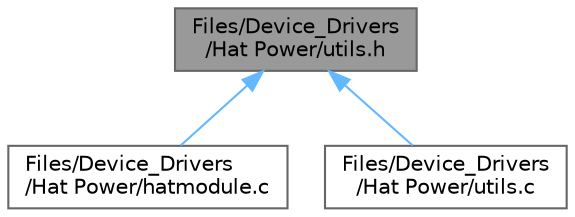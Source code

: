 digraph "Files/Device_Drivers/Hat Power/utils.h"
{
 // LATEX_PDF_SIZE
  bgcolor="transparent";
  edge [fontname=Helvetica,fontsize=10,labelfontname=Helvetica,labelfontsize=10];
  node [fontname=Helvetica,fontsize=10,shape=box,height=0.2,width=0.4];
  Node1 [label="Files/Device_Drivers\l/Hat Power/utils.h",height=0.2,width=0.4,color="gray40", fillcolor="grey60", style="filled", fontcolor="black",tooltip=" "];
  Node1 -> Node2 [dir="back",color="steelblue1",style="solid"];
  Node2 [label="Files/Device_Drivers\l/Hat Power/hatmodule.c",height=0.2,width=0.4,color="grey40", fillcolor="white", style="filled",URL="$hatmodule_8c.html",tooltip=" "];
  Node1 -> Node3 [dir="back",color="steelblue1",style="solid"];
  Node3 [label="Files/Device_Drivers\l/Hat Power/utils.c",height=0.2,width=0.4,color="grey40", fillcolor="white", style="filled",URL="$_hat_01_power_2utils_8c.html",tooltip=" "];
}
